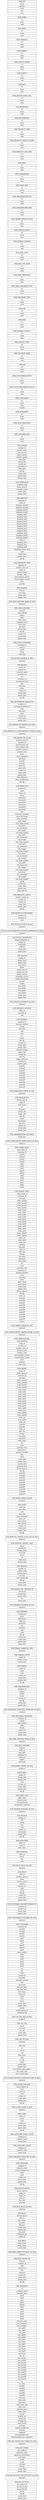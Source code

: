 // generated by mysqlviz - http://code.google.com/p/mysqlviz
//   dedicated to unix hackers with a conscience who refuse to work for morally
//   bankrupt governments and corporations: use your powers for good!
digraph g {
 rankdir=LR
 ranksep=3
 dtb_api_account [
  shape=record
  width=4
  label="DTB_API_ACCOUNT|<api_account_id>api_account_id|<api_access_key>api_access_key|<api_secret_key>api_secret_key|<enable>enable|<del_flg>del_flg|<create_date>create_date|<update_date>update_date}"
 ]
 dtb_api_account_api_account_id_seq [
  shape=record
  width=4
  label="DTB_API_ACCOUNT_API_ACCOUNT_ID_SEQ|<sequence>sequence}"
 ]
 dtb_api_config [
  shape=record
  width=4
  label="DTB_API_CONFIG|<api_config_id>api_config_id|<operation_name>operation_name|<operation_description>operation_description|<auth_types>auth_types|<enable>enable|<is_log>is_log|<sub_data>sub_data|<del_flg>del_flg|<create_date>create_date|<update_date>update_date}"
 ]
 dtb_api_config_api_config_id_seq [
  shape=record
  width=4
  label="DTB_API_CONFIG_API_CONFIG_ID_SEQ|<sequence>sequence}"
 ]
 dtb_baseinfo [
  shape=record
  width=4
  label="DTB_BASEINFO|<id>id|<company_name>company_name|<company_kana>company_kana|<zip01>zip01|<zip02>zip02|<pref>pref|<addr01>addr01|<addr02>addr02|<tel01>tel01|<tel02>tel02|<tel03>tel03|<fax01>fax01|<fax02>fax02|<fax03>fax03|<business_hour>business_hour|<law_company>law_company|<law_manager>law_manager|<law_zip01>law_zip01|<law_zip02>law_zip02|<law_pref>law_pref|<law_addr01>law_addr01|<law_addr02>law_addr02|<law_tel01>law_tel01|<law_tel02>law_tel02|<law_tel03>law_tel03|<law_fax01>law_fax01|<law_fax02>law_fax02|<law_fax03>law_fax03|<law_email>law_email|<law_url>law_url|<law_term01>law_term01|<law_term02>law_term02|<law_term03>law_term03|<law_term04>law_term04|<law_term05>law_term05|<law_term06>law_term06|<law_term07>law_term07|<law_term08>law_term08|<law_term09>law_term09|<law_term10>law_term10|<tax>tax|<tax_rule>tax_rule|<email01>email01|<email02>email02|<email03>email03|<email04>email04|<email05>email05|<free_rule>free_rule|<shop_name>shop_name|<shop_kana>shop_kana|<shop_name_eng>shop_name_eng|<point_rate>point_rate|<welcome_point>welcome_point|<update_date>update_date|<top_tpl>top_tpl|<product_tpl>product_tpl|<detail_tpl>detail_tpl|<mypage_tpl>mypage_tpl|<good_traded>good_traded|<message>message|<regular_holiday_ids>regular_holiday_ids|<latitude>latitude|<longitude>longitude|<downloadable_days>downloadable_days|<downloadable_days_unlimited>downloadable_days_unlimited}"
 ]
 dtb_best_products [
  shape=record
  width=4
  label="DTB_BEST_PRODUCTS|<best_id>best_id|<category_id>category_id|<rank>rank|<product_id>product_id|<title>title|<comment>comment|<creator_id>creator_id|<create_date>create_date|<update_date>update_date|<del_flg>del_flg}"
 ]
 dtb_best_products_best_id_seq [
  shape=record
  width=4
  label="DTB_BEST_PRODUCTS_BEST_ID_SEQ|<sequence>sequence}"
 ]
 dtb_bkup [
  shape=record
  width=4
  label="DTB_BKUP|<bkup_name>bkup_name|<bkup_memo>bkup_memo|<create_date>create_date}"
 ]
 dtb_bloc [
  shape=record
  width=4
  label="DTB_BLOC|<device_type_id>device_type_id|<bloc_id>bloc_id|<bloc_name>bloc_name|<tpl_path>tpl_path|<filename>filename|<create_date>create_date|<update_date>update_date|<php_path>php_path|<deletable_flg>deletable_flg|<plugin_id>plugin_id}"
 ]
 dtb_bloc_bloc_id_seq [
  shape=record
  width=4
  label="DTB_BLOC_BLOC_ID_SEQ|<sequence>sequence}"
 ]
 dtb_blocposition [
  shape=record
  width=4
  label="DTB_BLOCPOSITION|<device_type_id>device_type_id|<page_id>page_id|<target_id>target_id|<bloc_id>bloc_id|<bloc_row>bloc_row|<anywhere>anywhere}"
 ]
 dtb_category [
  shape=record
  width=4
  label="DTB_CATEGORY|<category_id>category_id|<category_name>category_name|<parent_category_id>parent_category_id|<level>level|<rank>rank|<creator_id>creator_id|<create_date>create_date|<update_date>update_date|<del_flg>del_flg}"
 ]
 dtb_category_category_id_seq [
  shape=record
  width=4
  label="DTB_CATEGORY_CATEGORY_ID_SEQ|<sequence>sequence}"
 ]
 dtb_category_count [
  shape=record
  width=4
  label="DTB_CATEGORY_COUNT|<category_id>category_id|<product_count>product_count|<create_date>create_date}"
 ]
 dtb_category_total_count [
  shape=record
  width=4
  label="DTB_CATEGORY_TOTAL_COUNT|<category_id>category_id|<product_count>product_count|<create_date>create_date}"
 ]
 dtb_class [
  shape=record
  width=4
  label="DTB_CLASS|<class_id>class_id|<name>name|<rank>rank|<creator_id>creator_id|<create_date>create_date|<update_date>update_date|<del_flg>del_flg}"
 ]
 dtb_class_class_id_seq [
  shape=record
  width=4
  label="DTB_CLASS_CLASS_ID_SEQ|<sequence>sequence}"
 ]
 dtb_classcategory [
  shape=record
  width=4
  label="DTB_CLASSCATEGORY|<classcategory_id>classcategory_id|<name>name|<class_id>class_id|<rank>rank|<creator_id>creator_id|<create_date>create_date|<update_date>update_date|<del_flg>del_flg}"
 ]
 dtb_classcategory_classcategory_id_seq [
  shape=record
  width=4
  label="DTB_CLASSCATEGORY_CLASSCATEGORY_ID_SEQ|<sequence>sequence}"
 ]
 dtb_csv [
  shape=record
  width=4
  label="DTB_CSV|<no>no|<csv_id>csv_id|<col>col|<disp_name>disp_name|<rank>rank|<rw_flg>rw_flg|<status>status|<create_date>create_date|<update_date>update_date|<mb_convert_kana_option>mb_convert_kana_option|<size_const_type>size_const_type|<error_check_types>error_check_types}"
 ]
 dtb_csv_no_seq [
  shape=record
  width=4
  label="DTB_CSV_NO_SEQ|<sequence>sequence}"
 ]
 dtb_csv_sql [
  shape=record
  width=4
  label="DTB_CSV_SQL|<sql_id>sql_id|<sql_name>sql_name|<csv_sql>csv_sql|<create_date>create_date|<update_date>update_date}"
 ]
 dtb_csv_sql_sql_id_seq [
  shape=record
  width=4
  label="DTB_CSV_SQL_SQL_ID_SEQ|<sequence>sequence}"
 ]
 dtb_customer [
  shape=record
  width=4
  label="DTB_CUSTOMER|<customer_id>customer_id|<name01>name01|<name02>name02|<kana01>kana01|<kana02>kana02|<zip01>zip01|<zip02>zip02|<pref>pref|<addr01>addr01|<addr02>addr02|<email>email|<email_mobile>email_mobile|<tel01>tel01|<tel02>tel02|<tel03>tel03|<fax01>fax01|<fax02>fax02|<fax03>fax03|<sex>sex|<job>job|<birth>birth|<password>password|<reminder>reminder|<reminder_answer>reminder_answer|<salt>salt|<secret_key>secret_key|<first_buy_date>first_buy_date|<last_buy_date>last_buy_date|<buy_times>buy_times|<buy_total>buy_total|<point>point|<note>note|<status>status|<create_date>create_date|<update_date>update_date|<del_flg>del_flg|<mobile_phone_id>mobile_phone_id|<mailmaga_flg>mailmaga_flg}"
 ]
 dtb_customer_customer_id_seq [
  shape=record
  width=4
  label="DTB_CUSTOMER_CUSTOMER_ID_SEQ|<sequence>sequence}"
 ]
 dtb_customer_favorite_products [
  shape=record
  width=4
  label="DTB_CUSTOMER_FAVORITE_PRODUCTS|<customer_id>customer_id|<product_id>product_id|<create_date>create_date|<update_date>update_date}"
 ]
 dtb_deliv [
  shape=record
  width=4
  label="DTB_DELIV|<deliv_id>deliv_id|<product_type_id>product_type_id|<name>name|<service_name>service_name|<remark>remark|<confirm_url>confirm_url|<rank>rank|<status>status|<del_flg>del_flg|<creator_id>creator_id|<create_date>create_date|<update_date>update_date}"
 ]
 dtb_deliv_deliv_id_seq [
  shape=record
  width=4
  label="DTB_DELIV_DELIV_ID_SEQ|<sequence>sequence}"
 ]
 dtb_delivfee [
  shape=record
  width=4
  label="DTB_DELIVFEE|<deliv_id>deliv_id|<fee_id>fee_id|<fee>fee|<pref>pref}"
 ]
 dtb_delivtime [
  shape=record
  width=4
  label="DTB_DELIVTIME|<deliv_id>deliv_id|<time_id>time_id|<deliv_time>deliv_time}"
 ]
 dtb_holiday [
  shape=record
  width=4
  label="DTB_HOLIDAY|<holiday_id>holiday_id|<title>title|<month>month|<day>day|<rank>rank|<creator_id>creator_id|<create_date>create_date|<update_date>update_date|<del_flg>del_flg}"
 ]
 dtb_holiday_holiday_id_seq [
  shape=record
  width=4
  label="DTB_HOLIDAY_HOLIDAY_ID_SEQ|<sequence>sequence}"
 ]
 dtb_index_list [
  shape=record
  width=4
  label="DTB_INDEX_LIST|<table_name>table_name|<column_name>column_name|<recommend_flg>recommend_flg|<recommend_comment>recommend_comment}"
 ]
 dtb_kiyaku [
  shape=record
  width=4
  label="DTB_KIYAKU|<kiyaku_id>kiyaku_id|<kiyaku_title>kiyaku_title|<kiyaku_text>kiyaku_text|<rank>rank|<creator_id>creator_id|<create_date>create_date|<update_date>update_date|<del_flg>del_flg}"
 ]
 dtb_kiyaku_kiyaku_id_seq [
  shape=record
  width=4
  label="DTB_KIYAKU_KIYAKU_ID_SEQ|<sequence>sequence}"
 ]
 dtb_mail_history [
  shape=record
  width=4
  label="DTB_MAIL_HISTORY|<send_id>send_id|<order_id>order_id|<send_date>send_date|<template_id>template_id|<creator_id>creator_id|<subject>subject|<mail_body>mail_body}"
 ]
 dtb_mail_history_send_id_seq [
  shape=record
  width=4
  label="DTB_MAIL_HISTORY_SEND_ID_SEQ|<sequence>sequence}"
 ]
 dtb_mailmaga_template [
  shape=record
  width=4
  label="DTB_MAILMAGA_TEMPLATE|<template_id>template_id|<subject>subject|<mail_method>mail_method|<body>body|<del_flg>del_flg|<creator_id>creator_id|<create_date>create_date|<update_date>update_date}"
 ]
 dtb_mailmaga_template_template_id_seq [
  shape=record
  width=4
  label="DTB_MAILMAGA_TEMPLATE_TEMPLATE_ID_SEQ|<sequence>sequence}"
 ]
 dtb_mailtemplate [
  shape=record
  width=4
  label="DTB_MAILTEMPLATE|<template_id>template_id|<subject>subject|<header>header|<footer>footer|<creator_id>creator_id|<del_flg>del_flg|<create_date>create_date|<update_date>update_date}"
 ]
 dtb_maker [
  shape=record
  width=4
  label="DTB_MAKER|<maker_id>maker_id|<name>name|<rank>rank|<creator_id>creator_id|<create_date>create_date|<update_date>update_date|<del_flg>del_flg}"
 ]
 dtb_maker_count [
  shape=record
  width=4
  label="DTB_MAKER_COUNT|<maker_id>maker_id|<product_count>product_count|<create_date>create_date}"
 ]
 dtb_maker_maker_id_seq [
  shape=record
  width=4
  label="DTB_MAKER_MAKER_ID_SEQ|<sequence>sequence}"
 ]
 dtb_member [
  shape=record
  width=4
  label="DTB_MEMBER|<member_id>member_id|<name>name|<department>department|<login_id>login_id|<password>password|<salt>salt|<authority>authority|<rank>rank|<work>work|<del_flg>del_flg|<creator_id>creator_id|<create_date>create_date|<update_date>update_date|<login_date>login_date}"
 ]
 dtb_member_member_id_seq [
  shape=record
  width=4
  label="DTB_MEMBER_MEMBER_ID_SEQ|<sequence>sequence}"
 ]
 dtb_mobile_ext_session_id [
  shape=record
  width=4
  label="DTB_MOBILE_EXT_SESSION_ID|<session_id>session_id|<param_key>param_key|<param_value>param_value|<url>url|<create_date>create_date}"
 ]
 dtb_module [
  shape=record
  width=4
  label="DTB_MODULE|<module_id>module_id|<module_code>module_code|<module_name>module_name|<sub_data>sub_data|<auto_update_flg>auto_update_flg|<del_flg>del_flg|<create_date>create_date|<update_date>update_date}"
 ]
 dtb_module_update_logs [
  shape=record
  width=4
  label="DTB_MODULE_UPDATE_LOGS|<log_id>log_id|<module_id>module_id|<buckup_path>buckup_path|<error_flg>error_flg|<error>error|<ok>ok|<create_date>create_date|<update_date>update_date}"
 ]
 dtb_module_update_logs_log_id_seq [
  shape=record
  width=4
  label="DTB_MODULE_UPDATE_LOGS_LOG_ID_SEQ|<sequence>sequence}"
 ]
 dtb_news [
  shape=record
  width=4
  label="DTB_NEWS|<news_id>news_id|<news_date>news_date|<rank>rank|<news_title>news_title|<news_comment>news_comment|<news_url>news_url|<news_select>news_select|<link_method>link_method|<creator_id>creator_id|<create_date>create_date|<update_date>update_date|<del_flg>del_flg}"
 ]
 dtb_news_news_id_seq [
  shape=record
  width=4
  label="DTB_NEWS_NEWS_ID_SEQ|<sequence>sequence}"
 ]
 dtb_order [
  shape=record
  width=4
  label="DTB_ORDER|<order_id>order_id|<order_temp_id>order_temp_id|<customer_id>customer_id|<message>message|<order_name01>order_name01|<order_name02>order_name02|<order_kana01>order_kana01|<order_kana02>order_kana02|<order_email>order_email|<order_tel01>order_tel01|<order_tel02>order_tel02|<order_tel03>order_tel03|<order_fax01>order_fax01|<order_fax02>order_fax02|<order_fax03>order_fax03|<order_zip01>order_zip01|<order_zip02>order_zip02|<order_pref>order_pref|<order_addr01>order_addr01|<order_addr02>order_addr02|<order_sex>order_sex|<order_birth>order_birth|<order_job>order_job|<subtotal>subtotal|<discount>discount|<deliv_id>deliv_id|<deliv_fee>deliv_fee|<charge>charge|<use_point>use_point|<add_point>add_point|<birth_point>birth_point|<tax>tax|<total>total|<payment_total>payment_total|<payment_id>payment_id|<payment_method>payment_method|<note>note|<status>status|<create_date>create_date|<update_date>update_date|<commit_date>commit_date|<payment_date>payment_date|<device_type_id>device_type_id|<del_flg>del_flg|<memo01>memo01|<memo02>memo02|<memo03>memo03|<memo04>memo04|<memo05>memo05|<memo06>memo06|<memo07>memo07|<memo08>memo08|<memo09>memo09|<memo10>memo10}"
 ]
 dtb_order_detail [
  shape=record
  width=4
  label="DTB_ORDER_DETAIL|<order_detail_id>order_detail_id|<order_id>order_id|<product_id>product_id|<product_class_id>product_class_id|<product_name>product_name|<product_code>product_code|<classcategory_name1>classcategory_name1|<classcategory_name2>classcategory_name2|<price>price|<quantity>quantity|<point_rate>point_rate}"
 ]
 dtb_order_detail_order_detail_id_seq [
  shape=record
  width=4
  label="DTB_ORDER_DETAIL_ORDER_DETAIL_ID_SEQ|<sequence>sequence}"
 ]
 dtb_order_order_id_seq [
  shape=record
  width=4
  label="DTB_ORDER_ORDER_ID_SEQ|<sequence>sequence}"
 ]
 dtb_order_temp [
  shape=record
  width=4
  label="DTB_ORDER_TEMP|<order_temp_id>order_temp_id|<customer_id>customer_id|<message>message|<order_name01>order_name01|<order_name02>order_name02|<order_kana01>order_kana01|<order_kana02>order_kana02|<order_email>order_email|<order_tel01>order_tel01|<order_tel02>order_tel02|<order_tel03>order_tel03|<order_fax01>order_fax01|<order_fax02>order_fax02|<order_fax03>order_fax03|<order_zip01>order_zip01|<order_zip02>order_zip02|<order_pref>order_pref|<order_addr01>order_addr01|<order_addr02>order_addr02|<order_sex>order_sex|<order_birth>order_birth|<order_job>order_job|<subtotal>subtotal|<discount>discount|<deliv_id>deliv_id|<deliv_fee>deliv_fee|<charge>charge|<use_point>use_point|<add_point>add_point|<birth_point>birth_point|<tax>tax|<total>total|<payment_total>payment_total|<payment_id>payment_id|<payment_method>payment_method|<note>note|<mail_flag>mail_flag|<status>status|<deliv_check>deliv_check|<point_check>point_check|<create_date>create_date|<update_date>update_date|<device_type_id>device_type_id|<del_flg>del_flg|<order_id>order_id|<memo01>memo01|<memo02>memo02|<memo03>memo03|<memo04>memo04|<memo05>memo05|<memo06>memo06|<memo07>memo07|<memo08>memo08|<memo09>memo09|<memo10>memo10|<session>session}"
 ]
 dtb_other_deliv [
  shape=record
  width=4
  label="DTB_OTHER_DELIV|<other_deliv_id>other_deliv_id|<customer_id>customer_id|<name01>name01|<name02>name02|<kana01>kana01|<kana02>kana02|<zip01>zip01|<zip02>zip02|<pref>pref|<addr01>addr01|<addr02>addr02|<tel01>tel01|<tel02>tel02|<tel03>tel03|<fax01>fax01|<fax02>fax02|<fax03>fax03}"
 ]
 dtb_other_deliv_other_deliv_id_seq [
  shape=record
  width=4
  label="DTB_OTHER_DELIV_OTHER_DELIV_ID_SEQ|<sequence>sequence}"
 ]
 dtb_ownersstore_settings [
  shape=record
  width=4
  label="DTB_OWNERSSTORE_SETTINGS|<public_key>public_key}"
 ]
 dtb_pagelayout [
  shape=record
  width=4
  label="DTB_PAGELAYOUT|<device_type_id>device_type_id|<page_id>page_id|<page_name>page_name|<url>url|<filename>filename|<header_chk>header_chk|<footer_chk>footer_chk|<edit_flg>edit_flg|<author>author|<description>description|<keyword>keyword|<update_url>update_url|<create_date>create_date|<update_date>update_date}"
 ]
 dtb_pagelayout_page_id_seq [
  shape=record
  width=4
  label="DTB_PAGELAYOUT_PAGE_ID_SEQ|<sequence>sequence}"
 ]
 dtb_payment [
  shape=record
  width=4
  label="DTB_PAYMENT|<payment_id>payment_id|<payment_method>payment_method|<charge>charge|<rule_max>rule_max|<rank>rank|<note>note|<fix>fix|<status>status|<del_flg>del_flg|<creator_id>creator_id|<create_date>create_date|<update_date>update_date|<payment_image>payment_image|<upper_rule>upper_rule|<charge_flg>charge_flg|<rule_min>rule_min|<upper_rule_max>upper_rule_max|<module_id>module_id|<module_path>module_path|<memo01>memo01|<memo02>memo02|<memo03>memo03|<memo04>memo04|<memo05>memo05|<memo06>memo06|<memo07>memo07|<memo08>memo08|<memo09>memo09|<memo10>memo10}"
 ]
 dtb_payment_options [
  shape=record
  width=4
  label="DTB_PAYMENT_OPTIONS|<deliv_id>deliv_id|<payment_id>payment_id|<rank>rank}"
 ]
 dtb_payment_payment_id_seq [
  shape=record
  width=4
  label="DTB_PAYMENT_PAYMENT_ID_SEQ|<sequence>sequence}"
 ]
 dtb_plugin [
  shape=record
  width=4
  label="DTB_PLUGIN|<plugin_id>plugin_id|<plugin_name>plugin_name|<plugin_code>plugin_code|<class_name>class_name|<author>author|<author_site_url>author_site_url|<plugin_site_url>plugin_site_url|<plugin_version>plugin_version|<compliant_version>compliant_version|<plugin_description>plugin_description|<priority>priority|<enable>enable|<free_field1>free_field1|<free_field2>free_field2|<free_field3>free_field3|<free_field4>free_field4|<create_date>create_date|<update_date>update_date}"
 ]
 dtb_plugin_hookpoint [
  shape=record
  width=4
  label="DTB_PLUGIN_HOOKPOINT|<plugin_hookpoint_id>plugin_hookpoint_id|<plugin_id>plugin_id|<hook_point>hook_point|<callback>callback|<create_date>create_date|<update_date>update_date}"
 ]
 dtb_plugin_hookpoint_plugin_hookpoint_id_seq [
  shape=record
  width=4
  label="DTB_PLUGIN_HOOKPOINT_PLUGIN_HOOKPOINT_ID_SEQ|<sequence>sequence}"
 ]
 dtb_plugin_plugin_id_seq [
  shape=record
  width=4
  label="DTB_PLUGIN_PLUGIN_ID_SEQ|<sequence>sequence}"
 ]
 dtb_product_categories [
  shape=record
  width=4
  label="DTB_PRODUCT_CATEGORIES|<product_id>product_id|<category_id>category_id|<rank>rank}"
 ]
 dtb_product_status [
  shape=record
  width=4
  label="DTB_PRODUCT_STATUS|<product_status_id>product_status_id|<product_id>product_id|<creator_id>creator_id|<create_date>create_date|<update_date>update_date|<del_flg>del_flg}"
 ]
 dtb_products [
  shape=record
  width=4
  label="DTB_PRODUCTS|<product_id>product_id|<name>name|<maker_id>maker_id|<status>status|<comment1>comment1|<comment2>comment2|<comment3>comment3|<comment4>comment4|<comment5>comment5|<comment6>comment6|<note>note|<main_list_comment>main_list_comment|<main_list_image>main_list_image|<main_comment>main_comment|<main_image>main_image|<main_large_image>main_large_image|<sub_title1>sub_title1|<sub_comment1>sub_comment1|<sub_image1>sub_image1|<sub_large_image1>sub_large_image1|<sub_title2>sub_title2|<sub_comment2>sub_comment2|<sub_image2>sub_image2|<sub_large_image2>sub_large_image2|<sub_title3>sub_title3|<sub_comment3>sub_comment3|<sub_image3>sub_image3|<sub_large_image3>sub_large_image3|<sub_title4>sub_title4|<sub_comment4>sub_comment4|<sub_image4>sub_image4|<sub_large_image4>sub_large_image4|<sub_title5>sub_title5|<sub_comment5>sub_comment5|<sub_image5>sub_image5|<sub_large_image5>sub_large_image5|<sub_title6>sub_title6|<sub_comment6>sub_comment6|<sub_image6>sub_image6|<sub_large_image6>sub_large_image6|<del_flg>del_flg|<creator_id>creator_id|<create_date>create_date|<update_date>update_date|<deliv_date_id>deliv_date_id}"
 ]
 dtb_products_class [
  shape=record
  width=4
  label="DTB_PRODUCTS_CLASS|<product_class_id>product_class_id|<product_id>product_id|<classcategory_id1>classcategory_id1|<classcategory_id2>classcategory_id2|<product_type_id>product_type_id|<product_code>product_code|<stock>stock|<stock_unlimited>stock_unlimited|<sale_limit>sale_limit|<price01>price01|<price02>price02|<deliv_fee>deliv_fee|<point_rate>point_rate|<creator_id>creator_id|<create_date>create_date|<update_date>update_date|<down_filename>down_filename|<down_realfilename>down_realfilename|<del_flg>del_flg}"
 ]
 dtb_products_class_product_class_id_seq [
  shape=record
  width=4
  label="DTB_PRODUCTS_CLASS_PRODUCT_CLASS_ID_SEQ|<sequence>sequence}"
 ]
 dtb_products_product_id_seq [
  shape=record
  width=4
  label="DTB_PRODUCTS_PRODUCT_ID_SEQ|<sequence>sequence}"
 ]
 dtb_recommend_products [
  shape=record
  width=4
  label="DTB_RECOMMEND_PRODUCTS|<product_id>product_id|<recommend_product_id>recommend_product_id|<rank>rank|<comment>comment|<status>status|<creator_id>creator_id|<create_date>create_date|<update_date>update_date}"
 ]
 dtb_review [
  shape=record
  width=4
  label="DTB_REVIEW|<review_id>review_id|<product_id>product_id|<reviewer_name>reviewer_name|<reviewer_url>reviewer_url|<sex>sex|<customer_id>customer_id|<recommend_level>recommend_level|<title>title|<comment>comment|<status>status|<creator_id>creator_id|<create_date>create_date|<update_date>update_date|<del_flg>del_flg}"
 ]
 dtb_review_review_id_seq [
  shape=record
  width=4
  label="DTB_REVIEW_REVIEW_ID_SEQ|<sequence>sequence}"
 ]
 dtb_send_customer [
  shape=record
  width=4
  label="DTB_SEND_CUSTOMER|<customer_id>customer_id|<send_id>send_id|<email>email|<name>name|<send_flag>send_flag}"
 ]
 dtb_send_history [
  shape=record
  width=4
  label="DTB_SEND_HISTORY|<send_id>send_id|<mail_method>mail_method|<subject>subject|<body>body|<send_count>send_count|<complete_count>complete_count|<start_date>start_date|<end_date>end_date|<search_data>search_data|<del_flg>del_flg|<creator_id>creator_id|<create_date>create_date|<update_date>update_date}"
 ]
 dtb_send_history_send_id_seq [
  shape=record
  width=4
  label="DTB_SEND_HISTORY_SEND_ID_SEQ|<sequence>sequence}"
 ]
 dtb_session [
  shape=record
  width=4
  label="DTB_SESSION|<sess_id>sess_id|<sess_data>sess_data|<create_date>create_date|<update_date>update_date}"
 ]
 dtb_shipment_item [
  shape=record
  width=4
  label="DTB_SHIPMENT_ITEM|<shipping_id>shipping_id|<product_class_id>product_class_id|<order_id>order_id|<product_name>product_name|<product_code>product_code|<classcategory_name1>classcategory_name1|<classcategory_name2>classcategory_name2|<price>price|<quantity>quantity}"
 ]
 dtb_shipping [
  shape=record
  width=4
  label="DTB_SHIPPING|<shipping_id>shipping_id|<order_id>order_id|<shipping_name01>shipping_name01|<shipping_name02>shipping_name02|<shipping_kana01>shipping_kana01|<shipping_kana02>shipping_kana02|<shipping_tel01>shipping_tel01|<shipping_tel02>shipping_tel02|<shipping_tel03>shipping_tel03|<shipping_fax01>shipping_fax01|<shipping_fax02>shipping_fax02|<shipping_fax03>shipping_fax03|<shipping_pref>shipping_pref|<shipping_zip01>shipping_zip01|<shipping_zip02>shipping_zip02|<shipping_addr01>shipping_addr01|<shipping_addr02>shipping_addr02|<time_id>time_id|<shipping_time>shipping_time|<shipping_num>shipping_num|<shipping_date>shipping_date|<shipping_commit_date>shipping_commit_date|<rank>rank|<create_date>create_date|<update_date>update_date|<del_flg>del_flg}"
 ]
 dtb_templates [
  shape=record
  width=4
  label="DTB_TEMPLATES|<template_code>template_code|<device_type_id>device_type_id|<template_name>template_name|<create_date>create_date|<update_date>update_date}"
 ]
 dtb_update [
  shape=record
  width=4
  label="DTB_UPDATE|<module_id>module_id|<module_name>module_name|<now_version>now_version|<latest_version>latest_version|<module_explain>module_explain|<main_php>main_php|<extern_php>extern_php|<install_sql>install_sql|<uninstall_sql>uninstall_sql|<other_files>other_files|<del_flg>del_flg|<create_date>create_date|<update_date>update_date|<release_date>release_date}"
 ]
 mtb_allowed_tag [
  shape=record
  width=4
  label="MTB_ALLOWED_TAG|<id>id|<name>name|<rank>rank}"
 ]
 mtb_auth_excludes [
  shape=record
  width=4
  label="MTB_AUTH_EXCLUDES|<id>id|<name>name|<rank>rank}"
 ]
 mtb_authority [
  shape=record
  width=4
  label="MTB_AUTHORITY|<id>id|<name>name|<rank>rank}"
 ]
 mtb_constants [
  shape=record
  width=4
  label="MTB_CONSTANTS|<id>id|<name>name|<rank>rank|<remarks>remarks}"
 ]
 mtb_customer_order_status [
  shape=record
  width=4
  label="MTB_CUSTOMER_ORDER_STATUS|<id>id|<name>name|<rank>rank}"
 ]
 mtb_customer_status [
  shape=record
  width=4
  label="MTB_CUSTOMER_STATUS|<id>id|<name>name|<rank>rank}"
 ]
 mtb_db [
  shape=record
  width=4
  label="MTB_DB|<id>id|<name>name|<rank>rank}"
 ]
 mtb_delivery_date [
  shape=record
  width=4
  label="MTB_DELIVERY_DATE|<id>id|<name>name|<rank>rank}"
 ]
 mtb_device_type [
  shape=record
  width=4
  label="MTB_DEVICE_TYPE|<id>id|<name>name|<rank>rank}"
 ]
 mtb_disable_logout [
  shape=record
  width=4
  label="MTB_DISABLE_LOGOUT|<id>id|<name>name|<rank>rank}"
 ]
 mtb_disp [
  shape=record
  width=4
  label="MTB_DISP|<id>id|<name>name|<rank>rank}"
 ]
 mtb_job [
  shape=record
  width=4
  label="MTB_JOB|<id>id|<name>name|<rank>rank}"
 ]
 mtb_magazine_type [
  shape=record
  width=4
  label="MTB_MAGAZINE_TYPE|<id>id|<name>name|<rank>rank}"
 ]
 mtb_mail_magazine_type [
  shape=record
  width=4
  label="MTB_MAIL_MAGAZINE_TYPE|<id>id|<name>name|<rank>rank}"
 ]
 mtb_mail_template [
  shape=record
  width=4
  label="MTB_MAIL_TEMPLATE|<id>id|<name>name|<rank>rank}"
 ]
 mtb_mail_tpl_path [
  shape=record
  width=4
  label="MTB_MAIL_TPL_PATH|<id>id|<name>name|<rank>rank}"
 ]
 mtb_mail_type [
  shape=record
  width=4
  label="MTB_MAIL_TYPE|<id>id|<name>name|<rank>rank}"
 ]
 mtb_mobile_domain [
  shape=record
  width=4
  label="MTB_MOBILE_DOMAIN|<id>id|<name>name|<rank>rank}"
 ]
 mtb_order_status [
  shape=record
  width=4
  label="MTB_ORDER_STATUS|<id>id|<name>name|<rank>rank}"
 ]
 mtb_order_status_color [
  shape=record
  width=4
  label="MTB_ORDER_STATUS_COLOR|<id>id|<name>name|<rank>rank}"
 ]
 mtb_ownersstore_err [
  shape=record
  width=4
  label="MTB_OWNERSSTORE_ERR|<id>id|<name>name|<rank>rank}"
 ]
 mtb_ownersstore_ips [
  shape=record
  width=4
  label="MTB_OWNERSSTORE_IPS|<id>id|<name>name|<rank>rank}"
 ]
 mtb_page_max [
  shape=record
  width=4
  label="MTB_PAGE_MAX|<id>id|<name>name|<rank>rank}"
 ]
 mtb_permission [
  shape=record
  width=4
  label="MTB_PERMISSION|<id>id|<name>name|<rank>rank}"
 ]
 mtb_pref [
  shape=record
  width=4
  label="MTB_PREF|<id>id|<name>name|<rank>rank}"
 ]
 mtb_product_list_max [
  shape=record
  width=4
  label="MTB_PRODUCT_LIST_MAX|<id>id|<name>name|<rank>rank}"
 ]
 mtb_product_status_color [
  shape=record
  width=4
  label="MTB_PRODUCT_STATUS_COLOR|<id>id|<name>name|<rank>rank}"
 ]
 mtb_product_type [
  shape=record
  width=4
  label="MTB_PRODUCT_TYPE|<id>id|<name>name|<rank>rank}"
 ]
 mtb_recommend [
  shape=record
  width=4
  label="MTB_RECOMMEND|<id>id|<name>name|<rank>rank}"
 ]
 mtb_reminder [
  shape=record
  width=4
  label="MTB_REMINDER|<id>id|<name>name|<rank>rank}"
 ]
 mtb_review_deny_url [
  shape=record
  width=4
  label="MTB_REVIEW_DENY_URL|<id>id|<name>name|<rank>rank}"
 ]
 mtb_sex [
  shape=record
  width=4
  label="MTB_SEX|<id>id|<name>name|<rank>rank}"
 ]
 mtb_status [
  shape=record
  width=4
  label="MTB_STATUS|<id>id|<name>name|<rank>rank}"
 ]
 mtb_status_image [
  shape=record
  width=4
  label="MTB_STATUS_IMAGE|<id>id|<name>name|<rank>rank}"
 ]
 mtb_target [
  shape=record
  width=4
  label="MTB_TARGET|<id>id|<name>name|<rank>rank}"
 ]
 mtb_taxrule [
  shape=record
  width=4
  label="MTB_TAXRULE|<id>id|<name>name|<rank>rank}"
 ]
 mtb_wday [
  shape=record
  width=4
  label="MTB_WDAY|<id>id|<name>name|<rank>rank}"
 ]
 mtb_work [
  shape=record
  width=4
  label="MTB_WORK|<id>id|<name>name|<rank>rank}"
 ]
 mtb_zip [
  shape=record
  width=4
  label="MTB_ZIP|<zip_id>zip_id|<zipcode>zipcode|<state>state|<city>city|<town>town}"
 ]
}
